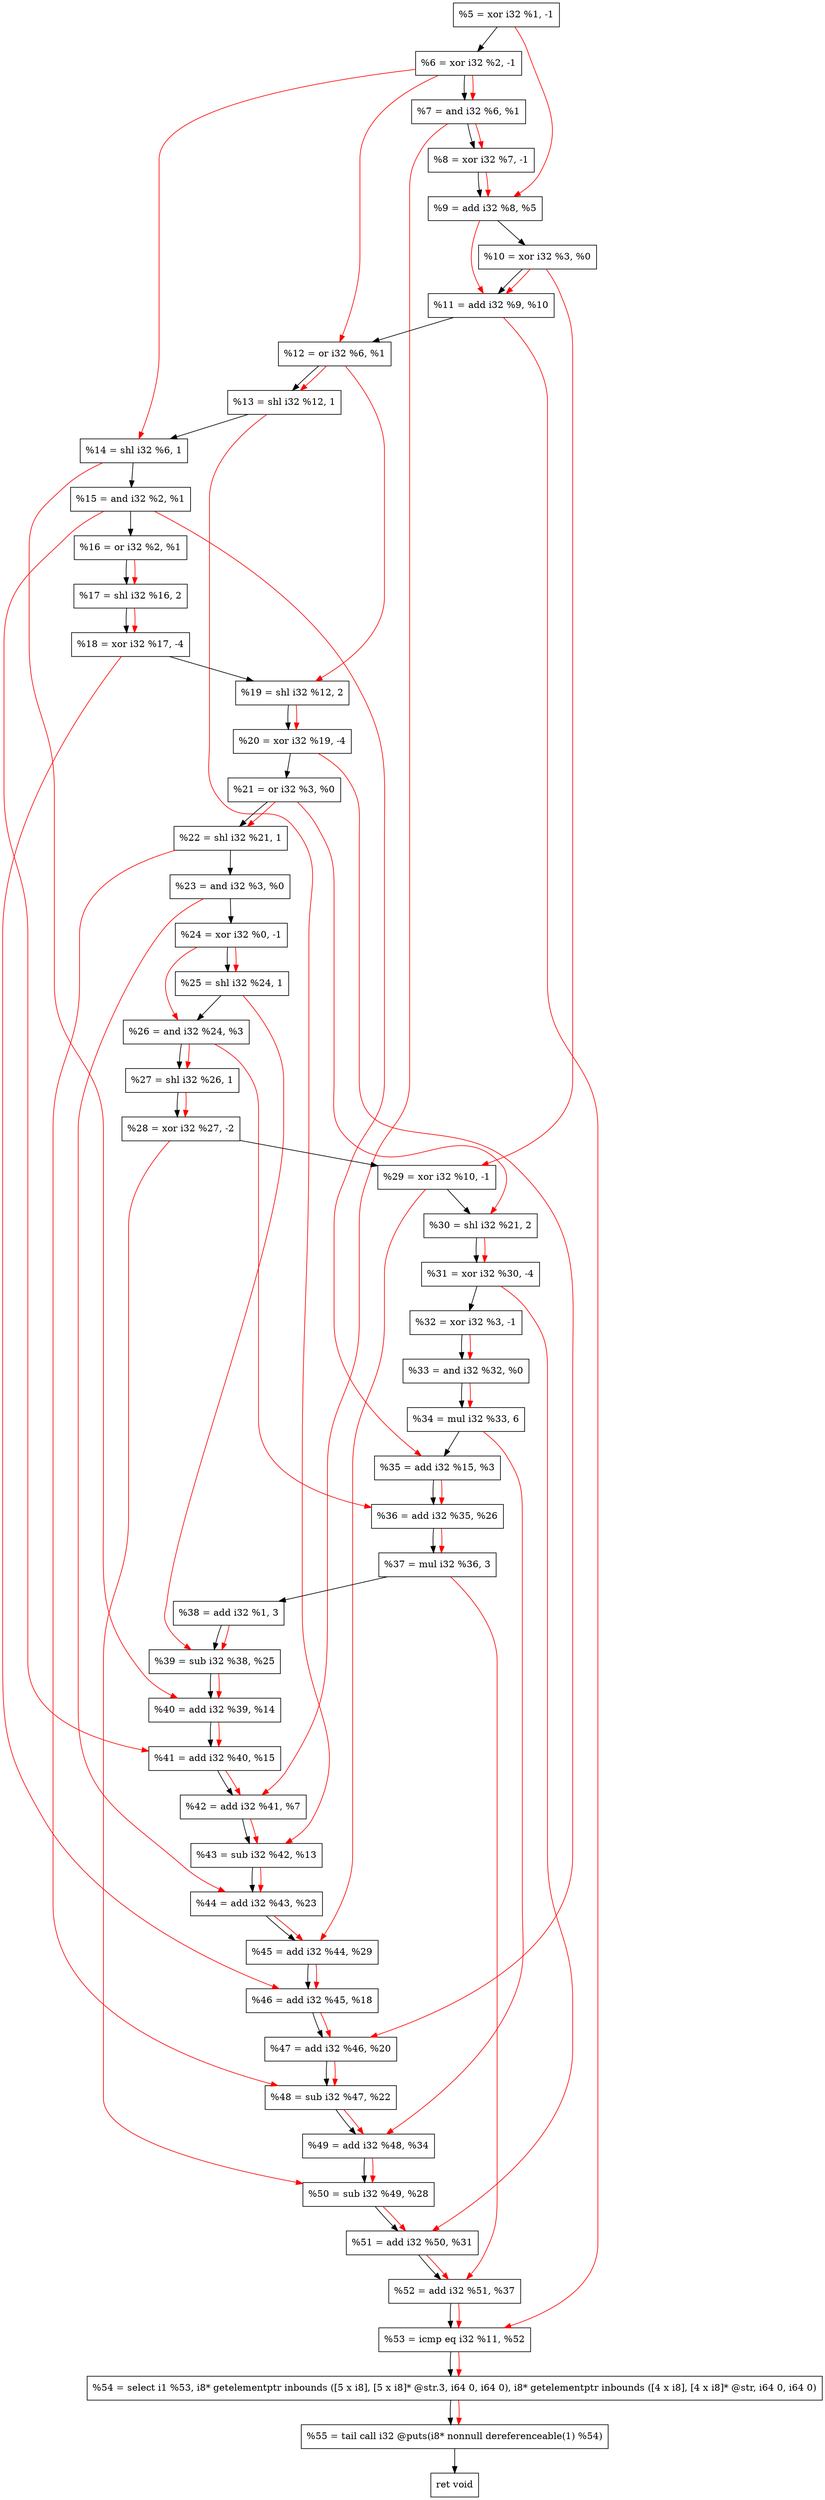 digraph "DFG for'crackme' function" {
	Node0x6a9d80[shape=record, label="  %5 = xor i32 %1, -1"];
	Node0x6a9df0[shape=record, label="  %6 = xor i32 %2, -1"];
	Node0x6a9e60[shape=record, label="  %7 = and i32 %6, %1"];
	Node0x6a9ed0[shape=record, label="  %8 = xor i32 %7, -1"];
	Node0x6a9f40[shape=record, label="  %9 = add i32 %8, %5"];
	Node0x6a9fb0[shape=record, label="  %10 = xor i32 %3, %0"];
	Node0x6aa020[shape=record, label="  %11 = add i32 %9, %10"];
	Node0x6aa090[shape=record, label="  %12 = or i32 %6, %1"];
	Node0x6aa130[shape=record, label="  %13 = shl i32 %12, 1"];
	Node0x6aa1a0[shape=record, label="  %14 = shl i32 %6, 1"];
	Node0x6aa210[shape=record, label="  %15 = and i32 %2, %1"];
	Node0x6aa280[shape=record, label="  %16 = or i32 %2, %1"];
	Node0x6aa320[shape=record, label="  %17 = shl i32 %16, 2"];
	Node0x6aa3c0[shape=record, label="  %18 = xor i32 %17, -4"];
	Node0x6aa430[shape=record, label="  %19 = shl i32 %12, 2"];
	Node0x6aa4a0[shape=record, label="  %20 = xor i32 %19, -4"];
	Node0x6aa510[shape=record, label="  %21 = or i32 %3, %0"];
	Node0x6aa580[shape=record, label="  %22 = shl i32 %21, 1"];
	Node0x6aa5f0[shape=record, label="  %23 = and i32 %3, %0"];
	Node0x6aa660[shape=record, label="  %24 = xor i32 %0, -1"];
	Node0x6aa6d0[shape=record, label="  %25 = shl i32 %24, 1"];
	Node0x6aa740[shape=record, label="  %26 = and i32 %24, %3"];
	Node0x6aa7b0[shape=record, label="  %27 = shl i32 %26, 1"];
	Node0x6aa850[shape=record, label="  %28 = xor i32 %27, -2"];
	Node0x6aa8c0[shape=record, label="  %29 = xor i32 %10, -1"];
	Node0x6aa930[shape=record, label="  %30 = shl i32 %21, 2"];
	Node0x6aa9a0[shape=record, label="  %31 = xor i32 %30, -4"];
	Node0x6aaa10[shape=record, label="  %32 = xor i32 %3, -1"];
	Node0x6aac90[shape=record, label="  %33 = and i32 %32, %0"];
	Node0x6aad30[shape=record, label="  %34 = mul i32 %33, 6"];
	Node0x6aada0[shape=record, label="  %35 = add i32 %15, %3"];
	Node0x6aae10[shape=record, label="  %36 = add i32 %35, %26"];
	Node0x6aaeb0[shape=record, label="  %37 = mul i32 %36, 3"];
	Node0x6aaf20[shape=record, label="  %38 = add i32 %1, 3"];
	Node0x6aaf90[shape=record, label="  %39 = sub i32 %38, %25"];
	Node0x6ab000[shape=record, label="  %40 = add i32 %39, %14"];
	Node0x6ab070[shape=record, label="  %41 = add i32 %40, %15"];
	Node0x6ab0e0[shape=record, label="  %42 = add i32 %41, %7"];
	Node0x6ab150[shape=record, label="  %43 = sub i32 %42, %13"];
	Node0x6ab1c0[shape=record, label="  %44 = add i32 %43, %23"];
	Node0x6ab230[shape=record, label="  %45 = add i32 %44, %29"];
	Node0x6ab2a0[shape=record, label="  %46 = add i32 %45, %18"];
	Node0x6ab310[shape=record, label="  %47 = add i32 %46, %20"];
	Node0x6ab380[shape=record, label="  %48 = sub i32 %47, %22"];
	Node0x6ab3f0[shape=record, label="  %49 = add i32 %48, %34"];
	Node0x6ab460[shape=record, label="  %50 = sub i32 %49, %28"];
	Node0x6ab4d0[shape=record, label="  %51 = add i32 %50, %31"];
	Node0x6ab540[shape=record, label="  %52 = add i32 %51, %37"];
	Node0x6ab5b0[shape=record, label="  %53 = icmp eq i32 %11, %52"];
	Node0x64a268[shape=record, label="  %54 = select i1 %53, i8* getelementptr inbounds ([5 x i8], [5 x i8]* @str.3, i64 0, i64 0), i8* getelementptr inbounds ([4 x i8], [4 x i8]* @str, i64 0, i64 0)"];
	Node0x6aba50[shape=record, label="  %55 = tail call i32 @puts(i8* nonnull dereferenceable(1) %54)"];
	Node0x6abaa0[shape=record, label="  ret void"];
	Node0x6a9d80 -> Node0x6a9df0;
	Node0x6a9df0 -> Node0x6a9e60;
	Node0x6a9e60 -> Node0x6a9ed0;
	Node0x6a9ed0 -> Node0x6a9f40;
	Node0x6a9f40 -> Node0x6a9fb0;
	Node0x6a9fb0 -> Node0x6aa020;
	Node0x6aa020 -> Node0x6aa090;
	Node0x6aa090 -> Node0x6aa130;
	Node0x6aa130 -> Node0x6aa1a0;
	Node0x6aa1a0 -> Node0x6aa210;
	Node0x6aa210 -> Node0x6aa280;
	Node0x6aa280 -> Node0x6aa320;
	Node0x6aa320 -> Node0x6aa3c0;
	Node0x6aa3c0 -> Node0x6aa430;
	Node0x6aa430 -> Node0x6aa4a0;
	Node0x6aa4a0 -> Node0x6aa510;
	Node0x6aa510 -> Node0x6aa580;
	Node0x6aa580 -> Node0x6aa5f0;
	Node0x6aa5f0 -> Node0x6aa660;
	Node0x6aa660 -> Node0x6aa6d0;
	Node0x6aa6d0 -> Node0x6aa740;
	Node0x6aa740 -> Node0x6aa7b0;
	Node0x6aa7b0 -> Node0x6aa850;
	Node0x6aa850 -> Node0x6aa8c0;
	Node0x6aa8c0 -> Node0x6aa930;
	Node0x6aa930 -> Node0x6aa9a0;
	Node0x6aa9a0 -> Node0x6aaa10;
	Node0x6aaa10 -> Node0x6aac90;
	Node0x6aac90 -> Node0x6aad30;
	Node0x6aad30 -> Node0x6aada0;
	Node0x6aada0 -> Node0x6aae10;
	Node0x6aae10 -> Node0x6aaeb0;
	Node0x6aaeb0 -> Node0x6aaf20;
	Node0x6aaf20 -> Node0x6aaf90;
	Node0x6aaf90 -> Node0x6ab000;
	Node0x6ab000 -> Node0x6ab070;
	Node0x6ab070 -> Node0x6ab0e0;
	Node0x6ab0e0 -> Node0x6ab150;
	Node0x6ab150 -> Node0x6ab1c0;
	Node0x6ab1c0 -> Node0x6ab230;
	Node0x6ab230 -> Node0x6ab2a0;
	Node0x6ab2a0 -> Node0x6ab310;
	Node0x6ab310 -> Node0x6ab380;
	Node0x6ab380 -> Node0x6ab3f0;
	Node0x6ab3f0 -> Node0x6ab460;
	Node0x6ab460 -> Node0x6ab4d0;
	Node0x6ab4d0 -> Node0x6ab540;
	Node0x6ab540 -> Node0x6ab5b0;
	Node0x6ab5b0 -> Node0x64a268;
	Node0x64a268 -> Node0x6aba50;
	Node0x6aba50 -> Node0x6abaa0;
edge [color=red]
	Node0x6a9df0 -> Node0x6a9e60;
	Node0x6a9e60 -> Node0x6a9ed0;
	Node0x6a9ed0 -> Node0x6a9f40;
	Node0x6a9d80 -> Node0x6a9f40;
	Node0x6a9f40 -> Node0x6aa020;
	Node0x6a9fb0 -> Node0x6aa020;
	Node0x6a9df0 -> Node0x6aa090;
	Node0x6aa090 -> Node0x6aa130;
	Node0x6a9df0 -> Node0x6aa1a0;
	Node0x6aa280 -> Node0x6aa320;
	Node0x6aa320 -> Node0x6aa3c0;
	Node0x6aa090 -> Node0x6aa430;
	Node0x6aa430 -> Node0x6aa4a0;
	Node0x6aa510 -> Node0x6aa580;
	Node0x6aa660 -> Node0x6aa6d0;
	Node0x6aa660 -> Node0x6aa740;
	Node0x6aa740 -> Node0x6aa7b0;
	Node0x6aa7b0 -> Node0x6aa850;
	Node0x6a9fb0 -> Node0x6aa8c0;
	Node0x6aa510 -> Node0x6aa930;
	Node0x6aa930 -> Node0x6aa9a0;
	Node0x6aaa10 -> Node0x6aac90;
	Node0x6aac90 -> Node0x6aad30;
	Node0x6aa210 -> Node0x6aada0;
	Node0x6aada0 -> Node0x6aae10;
	Node0x6aa740 -> Node0x6aae10;
	Node0x6aae10 -> Node0x6aaeb0;
	Node0x6aaf20 -> Node0x6aaf90;
	Node0x6aa6d0 -> Node0x6aaf90;
	Node0x6aaf90 -> Node0x6ab000;
	Node0x6aa1a0 -> Node0x6ab000;
	Node0x6ab000 -> Node0x6ab070;
	Node0x6aa210 -> Node0x6ab070;
	Node0x6ab070 -> Node0x6ab0e0;
	Node0x6a9e60 -> Node0x6ab0e0;
	Node0x6ab0e0 -> Node0x6ab150;
	Node0x6aa130 -> Node0x6ab150;
	Node0x6ab150 -> Node0x6ab1c0;
	Node0x6aa5f0 -> Node0x6ab1c0;
	Node0x6ab1c0 -> Node0x6ab230;
	Node0x6aa8c0 -> Node0x6ab230;
	Node0x6ab230 -> Node0x6ab2a0;
	Node0x6aa3c0 -> Node0x6ab2a0;
	Node0x6ab2a0 -> Node0x6ab310;
	Node0x6aa4a0 -> Node0x6ab310;
	Node0x6ab310 -> Node0x6ab380;
	Node0x6aa580 -> Node0x6ab380;
	Node0x6ab380 -> Node0x6ab3f0;
	Node0x6aad30 -> Node0x6ab3f0;
	Node0x6ab3f0 -> Node0x6ab460;
	Node0x6aa850 -> Node0x6ab460;
	Node0x6ab460 -> Node0x6ab4d0;
	Node0x6aa9a0 -> Node0x6ab4d0;
	Node0x6ab4d0 -> Node0x6ab540;
	Node0x6aaeb0 -> Node0x6ab540;
	Node0x6aa020 -> Node0x6ab5b0;
	Node0x6ab540 -> Node0x6ab5b0;
	Node0x6ab5b0 -> Node0x64a268;
	Node0x64a268 -> Node0x6aba50;
}
